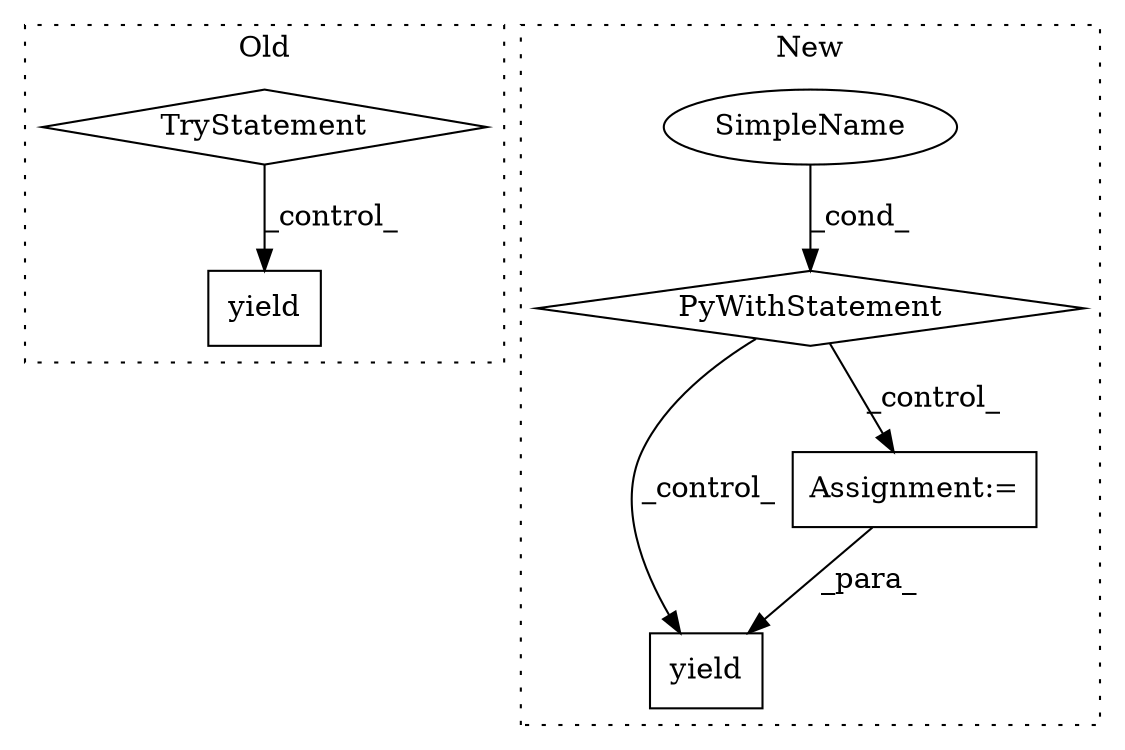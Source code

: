 digraph G {
subgraph cluster0 {
1 [label="TryStatement" a="54" s="703" l="4" shape="diamond"];
3 [label="yield" a="112" s="787" l="7" shape="box"];
label = "Old";
style="dotted";
}
subgraph cluster1 {
2 [label="yield" a="112" s="536" l="7" shape="box"];
4 [label="PyWithStatement" a="104" s="467,513" l="10,2" shape="diamond"];
5 [label="SimpleName" a="42" s="" l="" shape="ellipse"];
6 [label="Assignment:=" a="7" s="527" l="1" shape="box"];
label = "New";
style="dotted";
}
1 -> 3 [label="_control_"];
4 -> 2 [label="_control_"];
4 -> 6 [label="_control_"];
5 -> 4 [label="_cond_"];
6 -> 2 [label="_para_"];
}